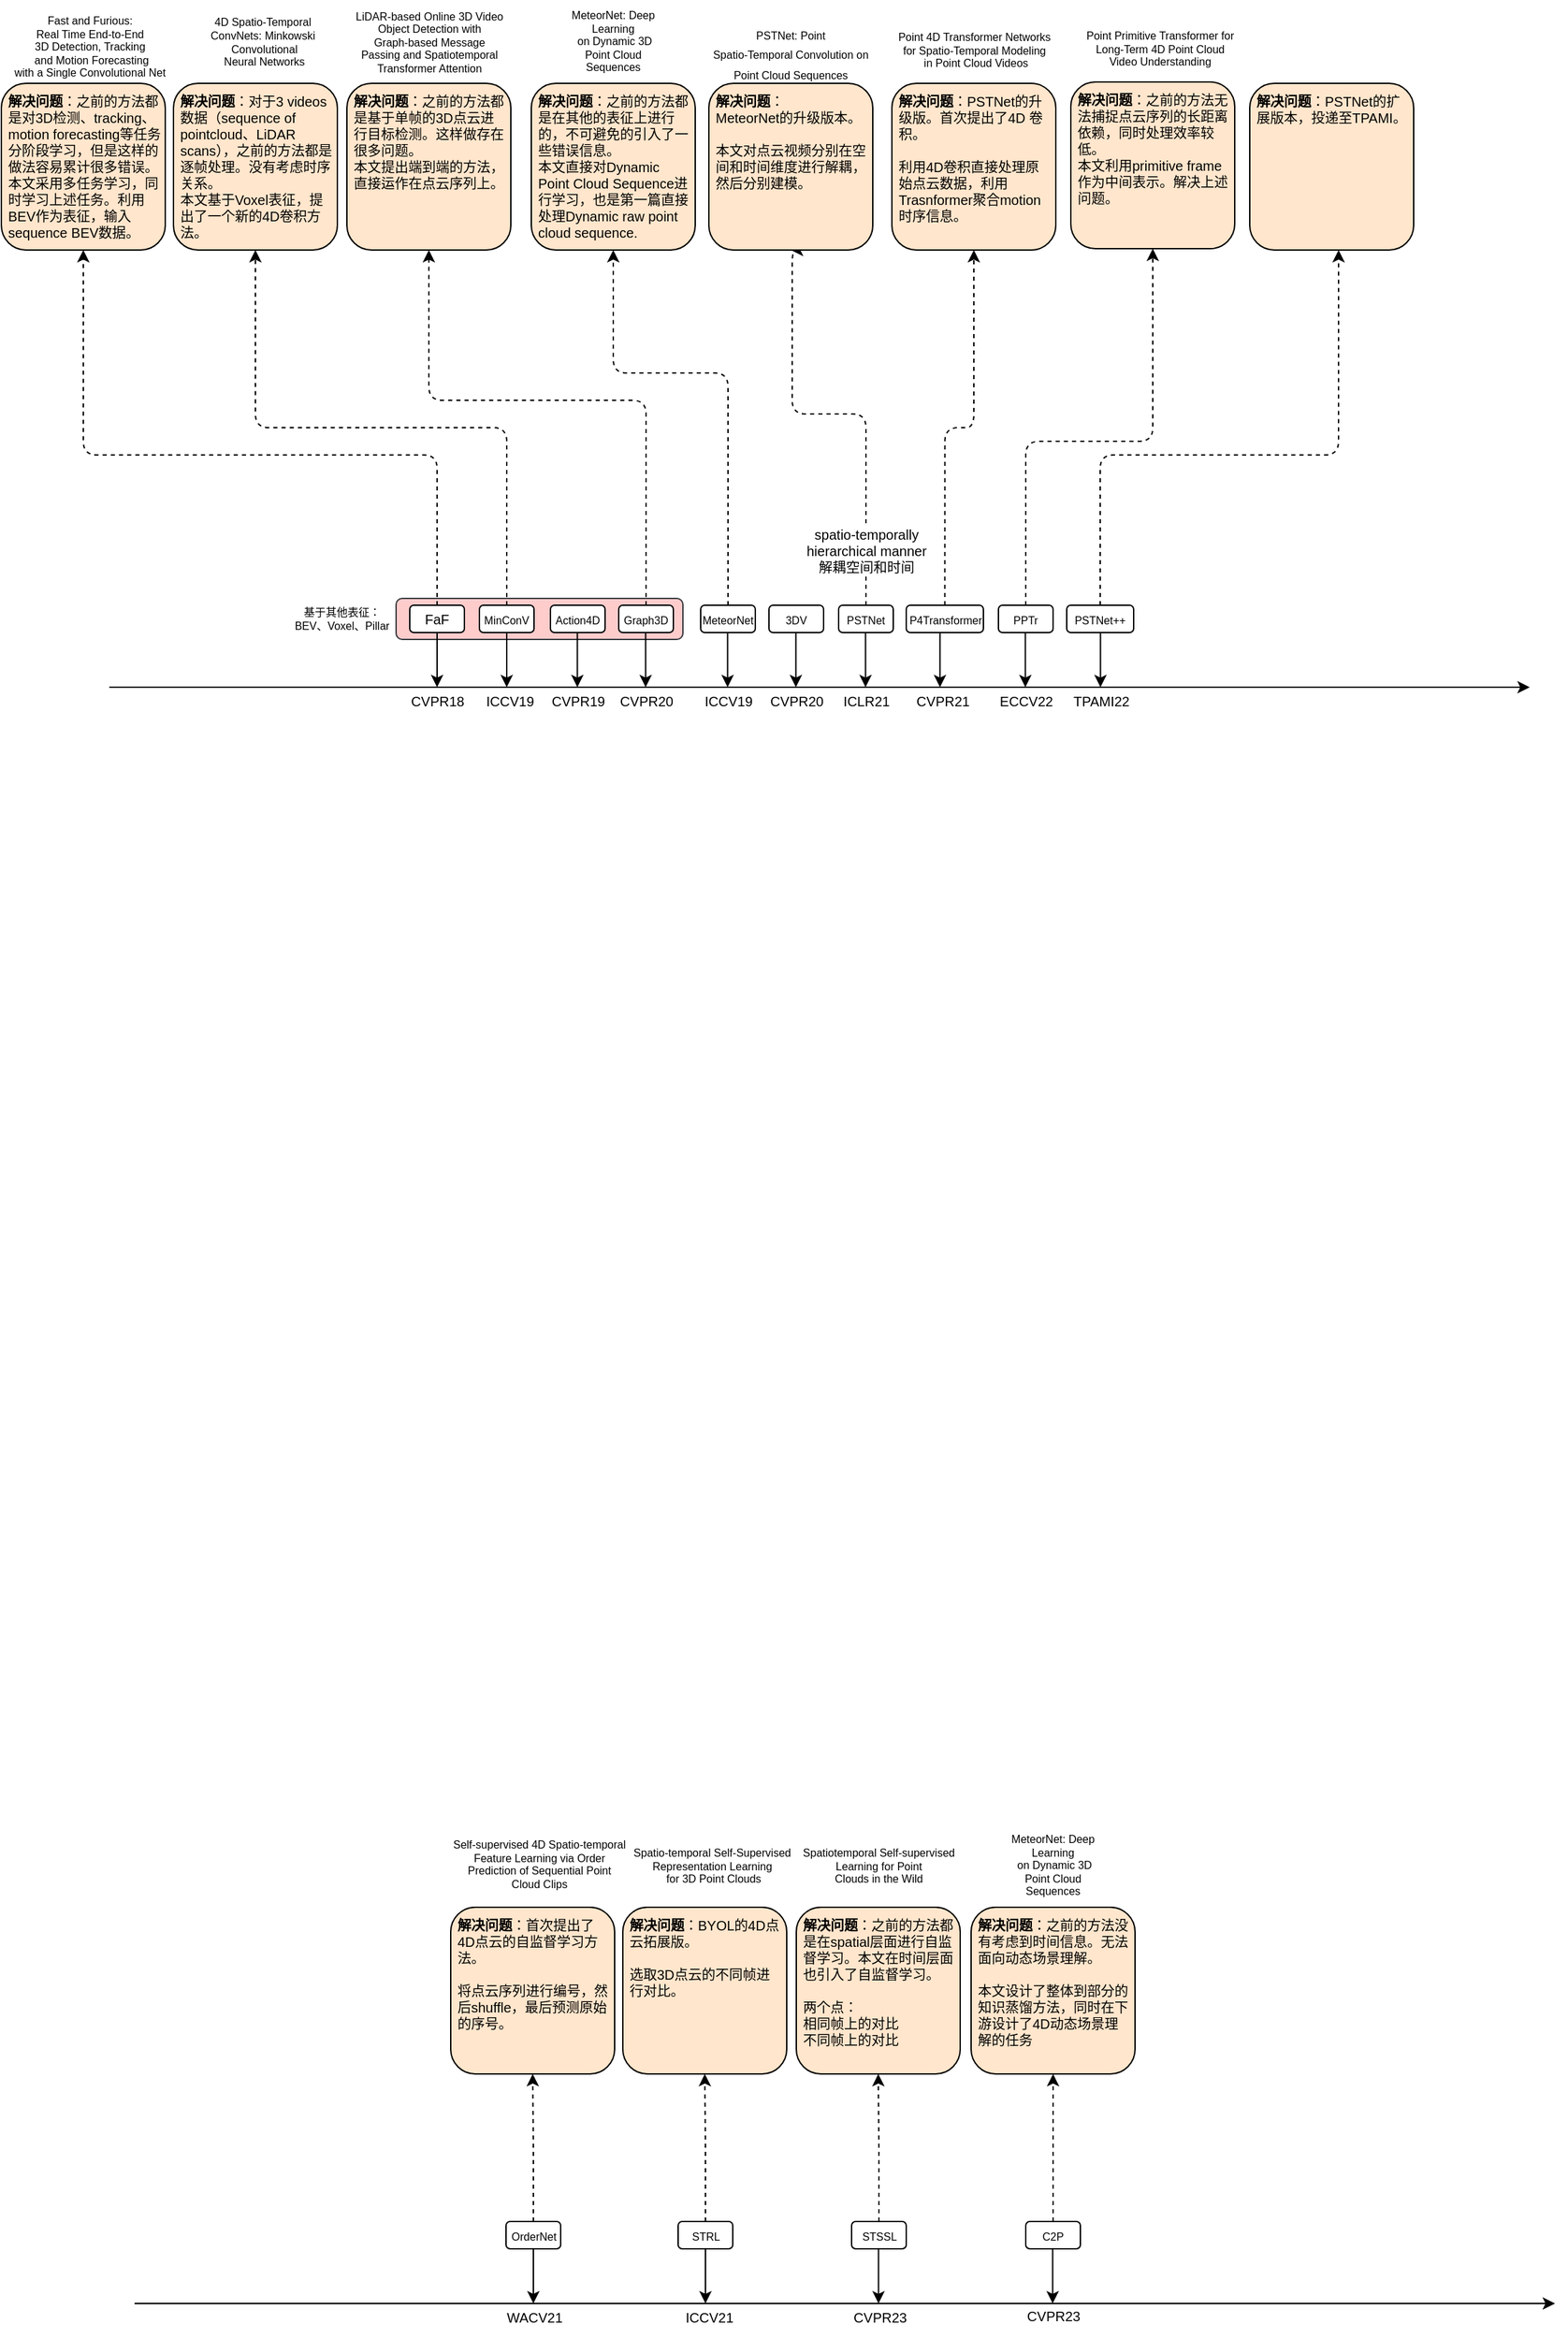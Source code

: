 <mxfile>
    <diagram id="QJdw_326ccB6S8VfufzI" name="第 1 页">
        <mxGraphModel dx="2086" dy="1719" grid="1" gridSize="10" guides="1" tooltips="1" connect="1" arrows="1" fold="1" page="1" pageScale="1" pageWidth="827" pageHeight="1169" math="0" shadow="0">
            <root>
                <mxCell id="0"/>
                <mxCell id="1" parent="0"/>
                <mxCell id="34" value="" style="rounded=1;whiteSpace=wrap;html=1;strokeColor=#36393d;strokeWidth=1;fontFamily=Helvetica;fontSize=8;fillColor=#ffcccc;" parent="1" vertex="1">
                    <mxGeometry y="255" width="210" height="30" as="geometry"/>
                </mxCell>
                <mxCell id="2" value="" style="endArrow=classic;html=1;" parent="1" edge="1">
                    <mxGeometry width="50" height="50" relative="1" as="geometry">
                        <mxPoint x="-210" y="320" as="sourcePoint"/>
                        <mxPoint x="830" y="320" as="targetPoint"/>
                    </mxGeometry>
                </mxCell>
                <mxCell id="4" style="edgeStyle=none;html=1;exitX=0.5;exitY=1;exitDx=0;exitDy=0;fontSize=10;" parent="1" source="3" edge="1">
                    <mxGeometry relative="1" as="geometry">
                        <mxPoint x="30" y="320" as="targetPoint"/>
                    </mxGeometry>
                </mxCell>
                <mxCell id="24" style="edgeStyle=orthogonalEdgeStyle;html=1;exitX=0.5;exitY=0;exitDx=0;exitDy=0;entryX=0.5;entryY=1;entryDx=0;entryDy=0;fontFamily=Helvetica;fontSize=8;dashed=1;" parent="1" source="3" target="7" edge="1">
                    <mxGeometry relative="1" as="geometry">
                        <Array as="points">
                            <mxPoint x="30" y="150"/>
                            <mxPoint x="-229" y="150"/>
                        </Array>
                    </mxGeometry>
                </mxCell>
                <mxCell id="3" value="&lt;font style=&quot;font-size: 10px;&quot;&gt;FaF&lt;/font&gt;" style="rounded=1;whiteSpace=wrap;html=1;" parent="1" vertex="1">
                    <mxGeometry x="10" y="260" width="40" height="20" as="geometry"/>
                </mxCell>
                <mxCell id="5" value="CVPR18" style="text;html=1;align=center;verticalAlign=middle;resizable=0;points=[];autosize=1;strokeColor=none;fillColor=none;fontSize=10;" parent="1" vertex="1">
                    <mxGeometry y="315" width="60" height="30" as="geometry"/>
                </mxCell>
                <mxCell id="8" value="" style="group" parent="1" vertex="1" connectable="0">
                    <mxGeometry x="-289" y="-122" width="140" height="122" as="geometry"/>
                </mxCell>
                <mxCell id="7" value="" style="rounded=1;whiteSpace=wrap;html=1;fontSize=10;fillColor=#ffe6cc;strokeColor=#000000;" parent="8" vertex="1">
                    <mxGeometry width="120" height="122" as="geometry"/>
                </mxCell>
                <mxCell id="6" value="&lt;br&gt;&lt;b&gt;解决问题&lt;/b&gt;：之前的方法都是对3D检测、tracking、motion forecasting等任务分阶段学习，但是这样的做法容易累计很多错误。&lt;br&gt;本文采用多任务学习，同时学习上述任务。利用BEV作为表征，输入sequence BEV数据。" style="text;html=1;strokeColor=none;fillColor=none;spacing=5;spacingTop=-20;whiteSpace=wrap;overflow=hidden;rounded=0;fontSize=10;align=left;" parent="8" vertex="1">
                    <mxGeometry y="6" width="120" height="110" as="geometry"/>
                </mxCell>
                <mxCell id="33" value="Fast and Furious: &lt;br&gt;Real Time End-to-End &lt;br&gt;3D Detection, Tracking&lt;br&gt;&amp;nbsp;and Motion Forecasting &lt;br&gt;with a Single Convolutional Net" style="text;whiteSpace=wrap;html=1;fontSize=8;fontFamily=Helvetica;align=center;" parent="8" vertex="1">
                    <mxGeometry y="-57" width="130" height="70" as="geometry"/>
                </mxCell>
                <mxCell id="11" style="edgeStyle=none;html=1;exitX=0.5;exitY=1;exitDx=0;exitDy=0;fontSize=10;" parent="1" edge="1">
                    <mxGeometry relative="1" as="geometry">
                        <mxPoint x="81" y="320" as="targetPoint"/>
                        <mxPoint x="81" y="280" as="sourcePoint"/>
                    </mxGeometry>
                </mxCell>
                <mxCell id="13" value="ICCV19" style="text;html=1;align=center;verticalAlign=middle;resizable=0;points=[];autosize=1;strokeColor=none;fillColor=none;fontSize=10;" parent="1" vertex="1">
                    <mxGeometry x="53" y="315" width="60" height="30" as="geometry"/>
                </mxCell>
                <mxCell id="25" style="edgeStyle=orthogonalEdgeStyle;html=1;exitX=0.5;exitY=0;exitDx=0;exitDy=0;entryX=0.5;entryY=1;entryDx=0;entryDy=0;dashed=1;fontFamily=Helvetica;fontSize=8;" parent="1" source="14" target="16" edge="1">
                    <mxGeometry relative="1" as="geometry"/>
                </mxCell>
                <mxCell id="14" value="&lt;font style=&quot;font-size: 8px;&quot;&gt;MinConV&lt;/font&gt;" style="rounded=1;whiteSpace=wrap;html=1;" parent="1" vertex="1">
                    <mxGeometry x="61" y="260" width="40" height="20" as="geometry"/>
                </mxCell>
                <mxCell id="15" value="" style="group" parent="1" vertex="1" connectable="0">
                    <mxGeometry x="-163" y="-122" width="120" height="122" as="geometry"/>
                </mxCell>
                <mxCell id="16" value="" style="rounded=1;whiteSpace=wrap;html=1;fontSize=10;fillColor=#ffe6cc;strokeColor=#000000;" parent="15" vertex="1">
                    <mxGeometry width="120" height="122" as="geometry"/>
                </mxCell>
                <mxCell id="17" value="&lt;br&gt;&lt;b&gt;解决问题&lt;/b&gt;：对于3 videos数据（sequence of pointcloud、LiDAR scans），之前的方法都是逐帧处理。没有考虑时序关系。&lt;br&gt;本文基于Voxel表征，提出了一个新的4D卷积方法。" style="text;html=1;strokeColor=none;fillColor=none;spacing=5;spacingTop=-20;whiteSpace=wrap;overflow=hidden;rounded=0;fontSize=10;align=left;" parent="15" vertex="1">
                    <mxGeometry y="6" width="120" height="110" as="geometry"/>
                </mxCell>
                <mxCell id="18" value="&lt;font style=&quot;font-size: 8px;&quot;&gt;Action4D&lt;/font&gt;" style="rounded=1;whiteSpace=wrap;html=1;" parent="1" vertex="1">
                    <mxGeometry x="113" y="260" width="40" height="20" as="geometry"/>
                </mxCell>
                <mxCell id="19" style="edgeStyle=none;html=1;exitX=0.5;exitY=1;exitDx=0;exitDy=0;fontSize=10;" parent="1" edge="1">
                    <mxGeometry relative="1" as="geometry">
                        <mxPoint x="132.71" y="320" as="targetPoint"/>
                        <mxPoint x="132.71" y="280" as="sourcePoint"/>
                    </mxGeometry>
                </mxCell>
                <mxCell id="20" value="CVPR19" style="text;html=1;align=center;verticalAlign=middle;resizable=0;points=[];autosize=1;strokeColor=none;fillColor=none;fontSize=10;" parent="1" vertex="1">
                    <mxGeometry x="103" y="315" width="60" height="30" as="geometry"/>
                </mxCell>
                <mxCell id="29" style="edgeStyle=orthogonalEdgeStyle;html=1;exitX=0.5;exitY=0;exitDx=0;exitDy=0;entryX=0.5;entryY=1;entryDx=0;entryDy=0;dashed=1;fontFamily=Helvetica;fontSize=8;" parent="1" source="21" target="27" edge="1">
                    <mxGeometry relative="1" as="geometry">
                        <Array as="points">
                            <mxPoint x="183" y="110"/>
                            <mxPoint x="24" y="110"/>
                        </Array>
                    </mxGeometry>
                </mxCell>
                <mxCell id="21" value="&lt;font style=&quot;font-size: 8px;&quot;&gt;Graph3D&lt;/font&gt;" style="rounded=1;whiteSpace=wrap;html=1;" parent="1" vertex="1">
                    <mxGeometry x="163" y="260" width="40" height="20" as="geometry"/>
                </mxCell>
                <mxCell id="22" style="edgeStyle=none;html=1;exitX=0.5;exitY=1;exitDx=0;exitDy=0;fontSize=10;" parent="1" edge="1">
                    <mxGeometry relative="1" as="geometry">
                        <mxPoint x="182.71" y="320" as="targetPoint"/>
                        <mxPoint x="182.71" y="280" as="sourcePoint"/>
                    </mxGeometry>
                </mxCell>
                <mxCell id="23" value="CVPR20" style="text;html=1;align=center;verticalAlign=middle;resizable=0;points=[];autosize=1;strokeColor=none;fillColor=none;fontSize=10;" parent="1" vertex="1">
                    <mxGeometry x="153" y="315" width="60" height="30" as="geometry"/>
                </mxCell>
                <mxCell id="26" value="" style="group" parent="1" vertex="1" connectable="0">
                    <mxGeometry x="-36" y="-122" width="120" height="122" as="geometry"/>
                </mxCell>
                <mxCell id="27" value="" style="rounded=1;whiteSpace=wrap;html=1;fontSize=10;fillColor=#ffe6cc;strokeColor=#000000;" parent="26" vertex="1">
                    <mxGeometry width="120" height="122" as="geometry"/>
                </mxCell>
                <mxCell id="28" value="&lt;br&gt;&lt;b&gt;解决问题&lt;/b&gt;：之前的方法都是基于单帧的3D点云进行目标检测。这样做存在很多问题。&lt;br&gt;本文提出端到端的方法，直接运作在点云序列上。" style="text;html=1;strokeColor=none;fillColor=none;spacing=5;spacingTop=-20;whiteSpace=wrap;overflow=hidden;rounded=0;fontSize=10;align=left;" parent="26" vertex="1">
                    <mxGeometry y="6" width="120" height="110" as="geometry"/>
                </mxCell>
                <mxCell id="31" value="4D Spatio-Temporal &lt;br&gt;ConvNets: Minkowski&lt;br&gt;&amp;nbsp;Convolutional&lt;br&gt;&amp;nbsp;Neural Networks" style="text;html=1;align=center;verticalAlign=middle;resizable=0;points=[];autosize=1;strokeColor=none;fillColor=none;fontSize=8;fontFamily=Helvetica;" parent="1" vertex="1">
                    <mxGeometry x="-148" y="-177" width="100" height="50" as="geometry"/>
                </mxCell>
                <mxCell id="32" value="LiDAR-based Online 3D Video &lt;br&gt;Object Detection with &lt;br&gt;Graph-based Message &lt;br&gt;Passing and Spatiotemporal &lt;br&gt;Transformer Attention" style="text;html=1;align=center;verticalAlign=middle;resizable=0;points=[];autosize=1;strokeColor=none;fillColor=none;fontSize=8;fontFamily=Helvetica;" parent="1" vertex="1">
                    <mxGeometry x="-41" y="-182" width="130" height="60" as="geometry"/>
                </mxCell>
                <mxCell id="35" value="基于其他表征：&lt;br&gt;BEV、Voxel、Pillar" style="text;html=1;align=center;verticalAlign=middle;resizable=0;points=[];autosize=1;strokeColor=none;fillColor=none;fontSize=8;fontFamily=Helvetica;" parent="1" vertex="1">
                    <mxGeometry x="-85" y="255" width="90" height="30" as="geometry"/>
                </mxCell>
                <mxCell id="42" style="edgeStyle=orthogonalEdgeStyle;html=1;exitX=0.5;exitY=0;exitDx=0;exitDy=0;entryX=0.5;entryY=1;entryDx=0;entryDy=0;dashed=1;fontFamily=Helvetica;fontSize=8;" parent="1" source="36" target="40" edge="1">
                    <mxGeometry relative="1" as="geometry">
                        <Array as="points">
                            <mxPoint x="461" y="140"/>
                            <mxPoint x="554" y="140"/>
                        </Array>
                    </mxGeometry>
                </mxCell>
                <mxCell id="36" value="&lt;font style=&quot;font-size: 8px;&quot;&gt;PPTr&lt;/font&gt;" style="rounded=1;whiteSpace=wrap;html=1;" parent="1" vertex="1">
                    <mxGeometry x="441" y="260" width="40" height="20" as="geometry"/>
                </mxCell>
                <mxCell id="37" style="edgeStyle=none;html=1;exitX=0.5;exitY=1;exitDx=0;exitDy=0;fontSize=10;" parent="1" edge="1">
                    <mxGeometry relative="1" as="geometry">
                        <mxPoint x="460.71" y="320" as="targetPoint"/>
                        <mxPoint x="460.71" y="280" as="sourcePoint"/>
                    </mxGeometry>
                </mxCell>
                <mxCell id="38" value="ECCV22" style="text;html=1;align=center;verticalAlign=middle;resizable=0;points=[];autosize=1;strokeColor=none;fillColor=none;fontSize=10;" parent="1" vertex="1">
                    <mxGeometry x="431" y="315" width="60" height="30" as="geometry"/>
                </mxCell>
                <mxCell id="39" value="" style="group" parent="1" vertex="1" connectable="0">
                    <mxGeometry x="494" y="-123" width="120" height="122" as="geometry"/>
                </mxCell>
                <mxCell id="40" value="" style="rounded=1;whiteSpace=wrap;html=1;fontSize=10;fillColor=#ffe6cc;strokeColor=#000000;" parent="39" vertex="1">
                    <mxGeometry width="120" height="122" as="geometry"/>
                </mxCell>
                <mxCell id="41" value="&lt;br&gt;&lt;b&gt;解决问题&lt;/b&gt;：之前的方法无法捕捉点云序列的长距离依赖，同时处理效率较低。&lt;br&gt;本文利用primitive frame作为中间表示。解决上述问题。" style="text;html=1;strokeColor=none;fillColor=none;spacing=5;spacingTop=-20;whiteSpace=wrap;overflow=hidden;rounded=0;fontSize=10;align=left;" parent="39" vertex="1">
                    <mxGeometry y="6" width="120" height="110" as="geometry"/>
                </mxCell>
                <mxCell id="43" value="&lt;font style=&quot;font-size: 8px;&quot;&gt;3DV&lt;/font&gt;" style="rounded=1;whiteSpace=wrap;html=1;" parent="1" vertex="1">
                    <mxGeometry x="273" y="260" width="40" height="20" as="geometry"/>
                </mxCell>
                <mxCell id="44" style="edgeStyle=none;html=1;exitX=0.5;exitY=1;exitDx=0;exitDy=0;fontSize=10;" parent="1" edge="1">
                    <mxGeometry relative="1" as="geometry">
                        <mxPoint x="292.71" y="320" as="targetPoint"/>
                        <mxPoint x="292.71" y="280" as="sourcePoint"/>
                    </mxGeometry>
                </mxCell>
                <mxCell id="45" value="CVPR20" style="text;html=1;align=center;verticalAlign=middle;resizable=0;points=[];autosize=1;strokeColor=none;fillColor=none;fontSize=10;" parent="1" vertex="1">
                    <mxGeometry x="263" y="315" width="60" height="30" as="geometry"/>
                </mxCell>
                <mxCell id="52" style="edgeStyle=orthogonalEdgeStyle;html=1;exitX=0.5;exitY=0;exitDx=0;exitDy=0;entryX=0.5;entryY=1;entryDx=0;entryDy=0;dashed=1;fontFamily=Helvetica;fontSize=8;" parent="1" source="46" target="50" edge="1">
                    <mxGeometry relative="1" as="geometry">
                        <Array as="points">
                            <mxPoint x="243" y="90"/>
                            <mxPoint x="159" y="90"/>
                        </Array>
                    </mxGeometry>
                </mxCell>
                <mxCell id="46" value="&lt;font style=&quot;font-size: 8px;&quot;&gt;MeteorNet&lt;/font&gt;" style="rounded=1;whiteSpace=wrap;html=1;" parent="1" vertex="1">
                    <mxGeometry x="223" y="260" width="40" height="20" as="geometry"/>
                </mxCell>
                <mxCell id="47" style="edgeStyle=none;html=1;exitX=0.5;exitY=1;exitDx=0;exitDy=0;fontSize=10;" parent="1" edge="1">
                    <mxGeometry relative="1" as="geometry">
                        <mxPoint x="242.71" y="320" as="targetPoint"/>
                        <mxPoint x="242.71" y="280" as="sourcePoint"/>
                    </mxGeometry>
                </mxCell>
                <mxCell id="48" value="ICCV19" style="text;html=1;align=center;verticalAlign=middle;resizable=0;points=[];autosize=1;strokeColor=none;fillColor=none;fontSize=10;" parent="1" vertex="1">
                    <mxGeometry x="213" y="315" width="60" height="30" as="geometry"/>
                </mxCell>
                <mxCell id="49" value="" style="group" parent="1" vertex="1" connectable="0">
                    <mxGeometry x="99" y="-122" width="120" height="122" as="geometry"/>
                </mxCell>
                <mxCell id="50" value="" style="rounded=1;whiteSpace=wrap;html=1;fontSize=10;fillColor=#ffe6cc;strokeColor=#000000;" parent="49" vertex="1">
                    <mxGeometry width="120" height="122" as="geometry"/>
                </mxCell>
                <mxCell id="51" value="&lt;br&gt;&lt;b&gt;解决问题&lt;/b&gt;：之前的方法都是在其他的表征上进行的，不可避免的引入了一些错误信息。&lt;br&gt;本文直接对Dynamic Point Cloud Sequence进行学习，也是第一篇直接处理Dynamic raw point cloud sequence." style="text;html=1;strokeColor=none;fillColor=none;spacing=5;spacingTop=-20;whiteSpace=wrap;overflow=hidden;rounded=0;fontSize=10;align=left;" parent="49" vertex="1">
                    <mxGeometry y="6" width="120" height="110" as="geometry"/>
                </mxCell>
                <mxCell id="59" style="edgeStyle=orthogonalEdgeStyle;html=1;exitX=0.5;exitY=0;exitDx=0;exitDy=0;entryX=0.5;entryY=1;entryDx=0;entryDy=0;dashed=1;fontFamily=Helvetica;fontSize=8;" parent="1" source="53" target="57" edge="1">
                    <mxGeometry relative="1" as="geometry">
                        <Array as="points">
                            <mxPoint x="344" y="120"/>
                            <mxPoint x="290" y="120"/>
                            <mxPoint x="290"/>
                        </Array>
                    </mxGeometry>
                </mxCell>
                <mxCell id="60" value="&lt;font style=&quot;font-size: 10px;&quot;&gt;spatio-temporally &lt;br&gt;hierarchical manner&lt;br&gt;解耦空间和时间&lt;/font&gt;" style="edgeLabel;align=center;verticalAlign=middle;resizable=0;points=[];fontSize=8;fontFamily=Helvetica;spacing=10;html=1;" parent="59" vertex="1" connectable="0">
                    <mxGeometry x="-0.543" y="1" relative="1" as="geometry">
                        <mxPoint x="1" y="32" as="offset"/>
                    </mxGeometry>
                </mxCell>
                <mxCell id="53" value="&lt;font style=&quot;font-size: 8px;&quot;&gt;PSTNet&lt;/font&gt;" style="rounded=1;whiteSpace=wrap;html=1;" parent="1" vertex="1">
                    <mxGeometry x="324" y="260" width="40" height="20" as="geometry"/>
                </mxCell>
                <mxCell id="54" style="edgeStyle=none;html=1;exitX=0.5;exitY=1;exitDx=0;exitDy=0;fontSize=10;" parent="1" edge="1">
                    <mxGeometry relative="1" as="geometry">
                        <mxPoint x="343.71" y="320" as="targetPoint"/>
                        <mxPoint x="343.71" y="280" as="sourcePoint"/>
                    </mxGeometry>
                </mxCell>
                <mxCell id="55" value="ICLR21" style="text;html=1;align=center;verticalAlign=middle;resizable=0;points=[];autosize=1;strokeColor=none;fillColor=none;fontSize=10;" parent="1" vertex="1">
                    <mxGeometry x="314" y="315" width="60" height="30" as="geometry"/>
                </mxCell>
                <mxCell id="56" value="" style="group" parent="1" vertex="1" connectable="0">
                    <mxGeometry x="229" y="-122" width="120" height="122" as="geometry"/>
                </mxCell>
                <mxCell id="57" value="" style="rounded=1;whiteSpace=wrap;html=1;fontSize=10;fillColor=#ffe6cc;strokeColor=#000000;" parent="56" vertex="1">
                    <mxGeometry width="120" height="122" as="geometry"/>
                </mxCell>
                <mxCell id="58" value="&lt;br&gt;&lt;b&gt;解决问题&lt;/b&gt;：&lt;br&gt;MeteorNet的升级版本。&lt;br&gt;&lt;br&gt;本文对点云视频分别在空间和时间维度进行解耦，然后分别建模。" style="text;html=1;strokeColor=none;fillColor=none;spacing=5;spacingTop=-20;whiteSpace=wrap;overflow=hidden;rounded=0;fontSize=10;align=left;" parent="56" vertex="1">
                    <mxGeometry y="6" width="120" height="110" as="geometry"/>
                </mxCell>
                <mxCell id="67" style="edgeStyle=orthogonalEdgeStyle;html=1;exitX=0.5;exitY=0;exitDx=0;exitDy=0;entryX=0.5;entryY=1;entryDx=0;entryDy=0;dashed=1;fontFamily=Helvetica;fontSize=10;" parent="1" source="61" target="65" edge="1">
                    <mxGeometry relative="1" as="geometry">
                        <Array as="points">
                            <mxPoint x="402" y="130"/>
                            <mxPoint x="423" y="130"/>
                        </Array>
                    </mxGeometry>
                </mxCell>
                <mxCell id="61" value="&lt;font style=&quot;font-size: 8px;&quot;&gt;P4Transformer&lt;/font&gt;" style="rounded=1;whiteSpace=wrap;html=1;" parent="1" vertex="1">
                    <mxGeometry x="373.5" y="260" width="56.5" height="20" as="geometry"/>
                </mxCell>
                <mxCell id="62" style="edgeStyle=none;html=1;exitX=0.5;exitY=1;exitDx=0;exitDy=0;fontSize=10;" parent="1" edge="1">
                    <mxGeometry relative="1" as="geometry">
                        <mxPoint x="398.21" y="320" as="targetPoint"/>
                        <mxPoint x="398.21" y="280" as="sourcePoint"/>
                    </mxGeometry>
                </mxCell>
                <mxCell id="63" value="CVPR21" style="text;html=1;align=center;verticalAlign=middle;resizable=0;points=[];autosize=1;strokeColor=none;fillColor=none;fontSize=10;" parent="1" vertex="1">
                    <mxGeometry x="370" y="315" width="60" height="30" as="geometry"/>
                </mxCell>
                <mxCell id="64" value="" style="group" parent="1" vertex="1" connectable="0">
                    <mxGeometry x="363" y="-122" width="120" height="122" as="geometry"/>
                </mxCell>
                <mxCell id="65" value="" style="rounded=1;whiteSpace=wrap;html=1;fontSize=10;fillColor=#ffe6cc;strokeColor=#000000;" parent="64" vertex="1">
                    <mxGeometry width="120" height="122" as="geometry"/>
                </mxCell>
                <mxCell id="66" value="&lt;br&gt;&lt;b&gt;解决问题&lt;/b&gt;：PSTNet的升级版。首次提出了4D 卷积。&lt;br&gt;&lt;br&gt;利用4D卷积直接处理原始点云数据，利用Trasnformer聚合motion时序信息。" style="text;html=1;strokeColor=none;fillColor=none;spacing=5;spacingTop=-20;whiteSpace=wrap;overflow=hidden;rounded=0;fontSize=10;align=left;" parent="64" vertex="1">
                    <mxGeometry y="6" width="120" height="110" as="geometry"/>
                </mxCell>
                <mxCell id="81" style="edgeStyle=orthogonalEdgeStyle;html=1;exitX=0.5;exitY=0;exitDx=0;exitDy=0;entryX=0.542;entryY=1;entryDx=0;entryDy=0;entryPerimeter=0;fontSize=8;dashed=1;" parent="1" source="68" target="78" edge="1">
                    <mxGeometry relative="1" as="geometry">
                        <Array as="points">
                            <mxPoint x="516" y="150"/>
                            <mxPoint x="690" y="150"/>
                        </Array>
                    </mxGeometry>
                </mxCell>
                <mxCell id="68" value="&lt;font style=&quot;font-size: 8px;&quot;&gt;PSTNet++&lt;/font&gt;" style="rounded=1;whiteSpace=wrap;html=1;" parent="1" vertex="1">
                    <mxGeometry x="491" y="260" width="49" height="20" as="geometry"/>
                </mxCell>
                <mxCell id="69" style="edgeStyle=none;html=1;exitX=0.5;exitY=1;exitDx=0;exitDy=0;fontSize=10;" parent="1" edge="1">
                    <mxGeometry relative="1" as="geometry">
                        <mxPoint x="515.71" y="320" as="targetPoint"/>
                        <mxPoint x="515.71" y="280" as="sourcePoint"/>
                    </mxGeometry>
                </mxCell>
                <mxCell id="71" value="Point Primitive Transformer for &lt;br&gt;Long-Term 4D Point Cloud &lt;br&gt;Video Understanding" style="text;html=1;align=center;verticalAlign=middle;resizable=0;points=[];autosize=1;strokeColor=none;fillColor=none;fontSize=8;fontFamily=Helvetica;" parent="1" vertex="1">
                    <mxGeometry x="494" y="-167" width="130" height="40" as="geometry"/>
                </mxCell>
                <mxCell id="72" value="&lt;font style=&quot;font-size: 8px;&quot;&gt;PSTNet: Point &lt;br&gt;Spatio-Temporal Convolution on &lt;br&gt;Point Cloud Sequences&lt;/font&gt;" style="text;whiteSpace=wrap;html=1;align=center;" parent="1" vertex="1">
                    <mxGeometry x="219" y="-172" width="140" height="40" as="geometry"/>
                </mxCell>
                <mxCell id="74" value="Point 4D Transformer Networks &lt;br&gt;for Spatio-Temporal Modeling&lt;br&gt;&amp;nbsp;in Point Cloud Videos" style="text;whiteSpace=wrap;html=1;fontSize=8;align=center;" parent="1" vertex="1">
                    <mxGeometry x="359.5" y="-167" width="127" height="30" as="geometry"/>
                </mxCell>
                <mxCell id="75" value="MeteorNet: Deep Learning&lt;br&gt;&amp;nbsp;on Dynamic 3D &lt;br&gt;Point Cloud Sequences" style="text;whiteSpace=wrap;html=1;fontSize=8;align=center;" parent="1" vertex="1">
                    <mxGeometry x="119" y="-183" width="80" height="60" as="geometry"/>
                </mxCell>
                <mxCell id="76" value="TPAMI22" style="text;html=1;align=center;verticalAlign=middle;resizable=0;points=[];autosize=1;strokeColor=none;fillColor=none;fontSize=10;" parent="1" vertex="1">
                    <mxGeometry x="485.5" y="315" width="60" height="30" as="geometry"/>
                </mxCell>
                <mxCell id="77" value="" style="group" parent="1" vertex="1" connectable="0">
                    <mxGeometry x="625" y="-122" width="120" height="122" as="geometry"/>
                </mxCell>
                <mxCell id="78" value="" style="rounded=1;whiteSpace=wrap;html=1;fontSize=10;fillColor=#ffe6cc;strokeColor=#000000;" parent="77" vertex="1">
                    <mxGeometry width="120" height="122" as="geometry"/>
                </mxCell>
                <mxCell id="79" value="&lt;br&gt;&lt;b&gt;解决问题&lt;/b&gt;：PSTNet的扩展版本，投递至TPAMI。" style="text;html=1;strokeColor=none;fillColor=none;spacing=5;spacingTop=-20;whiteSpace=wrap;overflow=hidden;rounded=0;fontSize=10;align=left;" parent="77" vertex="1">
                    <mxGeometry y="6" width="120" height="110" as="geometry"/>
                </mxCell>
                <mxCell id="83" value="" style="endArrow=classic;html=1;" edge="1" parent="1">
                    <mxGeometry width="50" height="50" relative="1" as="geometry">
                        <mxPoint x="-191.5" y="1503.0" as="sourcePoint"/>
                        <mxPoint x="848.5" y="1503.0" as="targetPoint"/>
                    </mxGeometry>
                </mxCell>
                <mxCell id="84" style="edgeStyle=none;html=1;exitX=0.5;exitY=1;exitDx=0;exitDy=0;fontSize=10;" edge="1" parent="1" source="86">
                    <mxGeometry relative="1" as="geometry">
                        <mxPoint x="100.5" y="1503.0" as="targetPoint"/>
                    </mxGeometry>
                </mxCell>
                <mxCell id="155" style="edgeStyle=orthogonalEdgeStyle;html=1;exitX=0.5;exitY=0;exitDx=0;exitDy=0;entryX=0.5;entryY=1;entryDx=0;entryDy=0;fontSize=8;dashed=1;" edge="1" parent="1" source="86" target="89">
                    <mxGeometry relative="1" as="geometry"/>
                </mxCell>
                <mxCell id="86" value="&lt;font style=&quot;font-size: 8px;&quot;&gt;OrderNet&lt;/font&gt;" style="rounded=1;whiteSpace=wrap;html=1;" vertex="1" parent="1">
                    <mxGeometry x="80.5" y="1443" width="40" height="20" as="geometry"/>
                </mxCell>
                <mxCell id="87" value="WACV21" style="text;html=1;align=center;verticalAlign=middle;resizable=0;points=[];autosize=1;strokeColor=none;fillColor=none;fontSize=10;" vertex="1" parent="1">
                    <mxGeometry x="70.5" y="1498" width="60" height="30" as="geometry"/>
                </mxCell>
                <mxCell id="88" value="" style="group" vertex="1" connectable="0" parent="1">
                    <mxGeometry x="40" y="1213" width="140" height="122" as="geometry"/>
                </mxCell>
                <mxCell id="89" value="" style="rounded=1;whiteSpace=wrap;html=1;fontSize=10;fillColor=#ffe6cc;strokeColor=#000000;" vertex="1" parent="88">
                    <mxGeometry width="120" height="122" as="geometry"/>
                </mxCell>
                <mxCell id="90" value="&lt;br&gt;&lt;b&gt;解决问题&lt;/b&gt;：首次提出了4D点云的自监督学习方法。&lt;br&gt;&lt;br&gt;将点云序列进行编号，然后shuffle，最后预测原始的序号。" style="text;html=1;strokeColor=none;fillColor=none;spacing=5;spacingTop=-20;whiteSpace=wrap;overflow=hidden;rounded=0;fontSize=10;align=left;" vertex="1" parent="88">
                    <mxGeometry y="6" width="120" height="110" as="geometry"/>
                </mxCell>
                <mxCell id="91" value="Self-supervised 4D Spatio-temporal Feature Learning via Order Prediction of Sequential Point Cloud Clips" style="text;whiteSpace=wrap;html=1;fontSize=8;fontFamily=Helvetica;align=center;" vertex="1" parent="88">
                    <mxGeometry y="-57" width="130" height="70" as="geometry"/>
                </mxCell>
                <mxCell id="92" style="edgeStyle=none;html=1;exitX=0.5;exitY=1;exitDx=0;exitDy=0;fontSize=10;" edge="1" parent="1">
                    <mxGeometry relative="1" as="geometry">
                        <mxPoint x="226.5" y="1503.0" as="targetPoint"/>
                        <mxPoint x="226.5" y="1463.0" as="sourcePoint"/>
                    </mxGeometry>
                </mxCell>
                <mxCell id="93" value="ICCV21" style="text;html=1;align=center;verticalAlign=middle;resizable=0;points=[];autosize=1;strokeColor=none;fillColor=none;fontSize=10;" vertex="1" parent="1">
                    <mxGeometry x="198.5" y="1498" width="60" height="30" as="geometry"/>
                </mxCell>
                <mxCell id="156" style="edgeStyle=orthogonalEdgeStyle;shape=connector;rounded=1;html=1;exitX=0.5;exitY=0;exitDx=0;exitDy=0;entryX=0.5;entryY=1;entryDx=0;entryDy=0;labelBackgroundColor=default;strokeColor=default;fontFamily=Helvetica;fontSize=8;fontColor=default;endArrow=classic;dashed=1;" edge="1" parent="1" source="95" target="97">
                    <mxGeometry relative="1" as="geometry"/>
                </mxCell>
                <mxCell id="95" value="&lt;font style=&quot;font-size: 8px;&quot;&gt;STRL&lt;/font&gt;" style="rounded=1;whiteSpace=wrap;html=1;" vertex="1" parent="1">
                    <mxGeometry x="206.5" y="1443" width="40" height="20" as="geometry"/>
                </mxCell>
                <mxCell id="96" value="" style="group" vertex="1" connectable="0" parent="1">
                    <mxGeometry x="166" y="1213" width="120" height="122" as="geometry"/>
                </mxCell>
                <mxCell id="97" value="" style="rounded=1;whiteSpace=wrap;html=1;fontSize=10;fillColor=#ffe6cc;strokeColor=#000000;" vertex="1" parent="96">
                    <mxGeometry width="120" height="122" as="geometry"/>
                </mxCell>
                <mxCell id="98" value="&lt;br&gt;&lt;b&gt;解决问题&lt;/b&gt;：BYOL的4D点云拓展版。&lt;br&gt;&lt;br&gt;选取3D点云的不同帧进行对比。" style="text;html=1;strokeColor=none;fillColor=none;spacing=5;spacingTop=-20;whiteSpace=wrap;overflow=hidden;rounded=0;fontSize=10;align=left;" vertex="1" parent="96">
                    <mxGeometry y="6" width="120" height="110" as="geometry"/>
                </mxCell>
                <mxCell id="157" style="edgeStyle=orthogonalEdgeStyle;shape=connector;rounded=1;html=1;entryX=0.5;entryY=1;entryDx=0;entryDy=0;labelBackgroundColor=default;strokeColor=default;fontFamily=Helvetica;fontSize=8;fontColor=default;endArrow=classic;dashed=1;" edge="1" parent="1" source="99" target="107">
                    <mxGeometry relative="1" as="geometry"/>
                </mxCell>
                <mxCell id="99" value="&lt;font style=&quot;font-size: 8px;&quot;&gt;STSSL&lt;/font&gt;" style="rounded=1;whiteSpace=wrap;html=1;" vertex="1" parent="1">
                    <mxGeometry x="333.5" y="1443" width="40" height="20" as="geometry"/>
                </mxCell>
                <mxCell id="100" style="edgeStyle=none;html=1;exitX=0.5;exitY=1;exitDx=0;exitDy=0;fontSize=10;" edge="1" parent="1">
                    <mxGeometry relative="1" as="geometry">
                        <mxPoint x="353.21" y="1503.0" as="targetPoint"/>
                        <mxPoint x="353.21" y="1463.0" as="sourcePoint"/>
                    </mxGeometry>
                </mxCell>
                <mxCell id="101" value="CVPR23" style="text;html=1;align=center;verticalAlign=middle;resizable=0;points=[];autosize=1;strokeColor=none;fillColor=none;fontSize=10;" vertex="1" parent="1">
                    <mxGeometry x="323.5" y="1498" width="60" height="30" as="geometry"/>
                </mxCell>
                <mxCell id="158" style="edgeStyle=orthogonalEdgeStyle;shape=connector;rounded=1;html=1;exitX=0.5;exitY=0;exitDx=0;exitDy=0;entryX=0.5;entryY=1;entryDx=0;entryDy=0;labelBackgroundColor=default;strokeColor=default;fontFamily=Helvetica;fontSize=8;fontColor=default;endArrow=classic;dashed=1;" edge="1" parent="1" source="103" target="127">
                    <mxGeometry relative="1" as="geometry"/>
                </mxCell>
                <mxCell id="103" value="&lt;font style=&quot;font-size: 8px;&quot;&gt;C2P&lt;/font&gt;" style="rounded=1;whiteSpace=wrap;html=1;" vertex="1" parent="1">
                    <mxGeometry x="461" y="1443" width="40" height="20" as="geometry"/>
                </mxCell>
                <mxCell id="104" style="edgeStyle=none;html=1;exitX=0.5;exitY=1;exitDx=0;exitDy=0;fontSize=10;" edge="1" parent="1">
                    <mxGeometry relative="1" as="geometry">
                        <mxPoint x="480.71" y="1503.0" as="targetPoint"/>
                        <mxPoint x="480.71" y="1463.0" as="sourcePoint"/>
                    </mxGeometry>
                </mxCell>
                <mxCell id="105" value="CVPR23" style="text;html=1;align=center;verticalAlign=middle;resizable=0;points=[];autosize=1;strokeColor=none;fillColor=none;fontSize=10;" vertex="1" parent="1">
                    <mxGeometry x="451" y="1497" width="60" height="30" as="geometry"/>
                </mxCell>
                <mxCell id="106" value="" style="group" vertex="1" connectable="0" parent="1">
                    <mxGeometry x="293" y="1213" width="120" height="122" as="geometry"/>
                </mxCell>
                <mxCell id="107" value="" style="rounded=1;whiteSpace=wrap;html=1;fontSize=10;fillColor=#ffe6cc;strokeColor=#000000;" vertex="1" parent="106">
                    <mxGeometry width="120" height="122" as="geometry"/>
                </mxCell>
                <mxCell id="108" value="&lt;br&gt;&lt;b&gt;解决问题&lt;/b&gt;：之前的方法都是在spatial层面进行自监督学习。本文在时间层面也引入了自监督学习。&lt;br&gt;&lt;br&gt;两个点：&lt;br&gt;相同帧上的对比&lt;br&gt;不同帧上的对比" style="text;html=1;strokeColor=none;fillColor=none;spacing=5;spacingTop=-20;whiteSpace=wrap;overflow=hidden;rounded=0;fontSize=10;align=left;" vertex="1" parent="106">
                    <mxGeometry y="6" width="120" height="110" as="geometry"/>
                </mxCell>
                <mxCell id="109" value="Spatio-temporal Self-Supervised &lt;br&gt;Representation Learning&lt;br&gt;&amp;nbsp;for 3D Point Clouds" style="text;html=1;align=center;verticalAlign=middle;resizable=0;points=[];autosize=1;strokeColor=none;fillColor=none;fontSize=8;fontFamily=Helvetica;" vertex="1" parent="1">
                    <mxGeometry x="161" y="1163" width="140" height="40" as="geometry"/>
                </mxCell>
                <mxCell id="110" value="Spatiotemporal Self-supervised &lt;br&gt;Learning for Point &lt;br&gt;Clouds in the Wild" style="text;html=1;align=center;verticalAlign=middle;resizable=0;points=[];autosize=1;strokeColor=none;fillColor=none;fontSize=8;fontFamily=Helvetica;" vertex="1" parent="1">
                    <mxGeometry x="288" y="1163" width="130" height="40" as="geometry"/>
                </mxCell>
                <mxCell id="126" value="" style="group" vertex="1" connectable="0" parent="1">
                    <mxGeometry x="421" y="1213" width="120" height="122" as="geometry"/>
                </mxCell>
                <mxCell id="127" value="" style="rounded=1;whiteSpace=wrap;html=1;fontSize=10;fillColor=#ffe6cc;strokeColor=#000000;" vertex="1" parent="126">
                    <mxGeometry width="120" height="122" as="geometry"/>
                </mxCell>
                <mxCell id="128" value="&lt;br&gt;&lt;b&gt;解决问题&lt;/b&gt;：之前的方法没有考虑到时间信息。无法面向动态场景理解。&lt;br&gt;&lt;br&gt;本文设计了整体到部分的知识蒸馏方法，同时在下游设计了4D动态场景理解的任务" style="text;html=1;strokeColor=none;fillColor=none;spacing=5;spacingTop=-20;whiteSpace=wrap;overflow=hidden;rounded=0;fontSize=10;align=left;" vertex="1" parent="126">
                    <mxGeometry y="6" width="120" height="110" as="geometry"/>
                </mxCell>
                <mxCell id="150" value="MeteorNet: Deep Learning&lt;br&gt;&amp;nbsp;on Dynamic 3D &lt;br&gt;Point Cloud Sequences" style="text;whiteSpace=wrap;html=1;fontSize=8;align=center;" vertex="1" parent="1">
                    <mxGeometry x="441" y="1152" width="80" height="60" as="geometry"/>
                </mxCell>
            </root>
        </mxGraphModel>
    </diagram>
</mxfile>